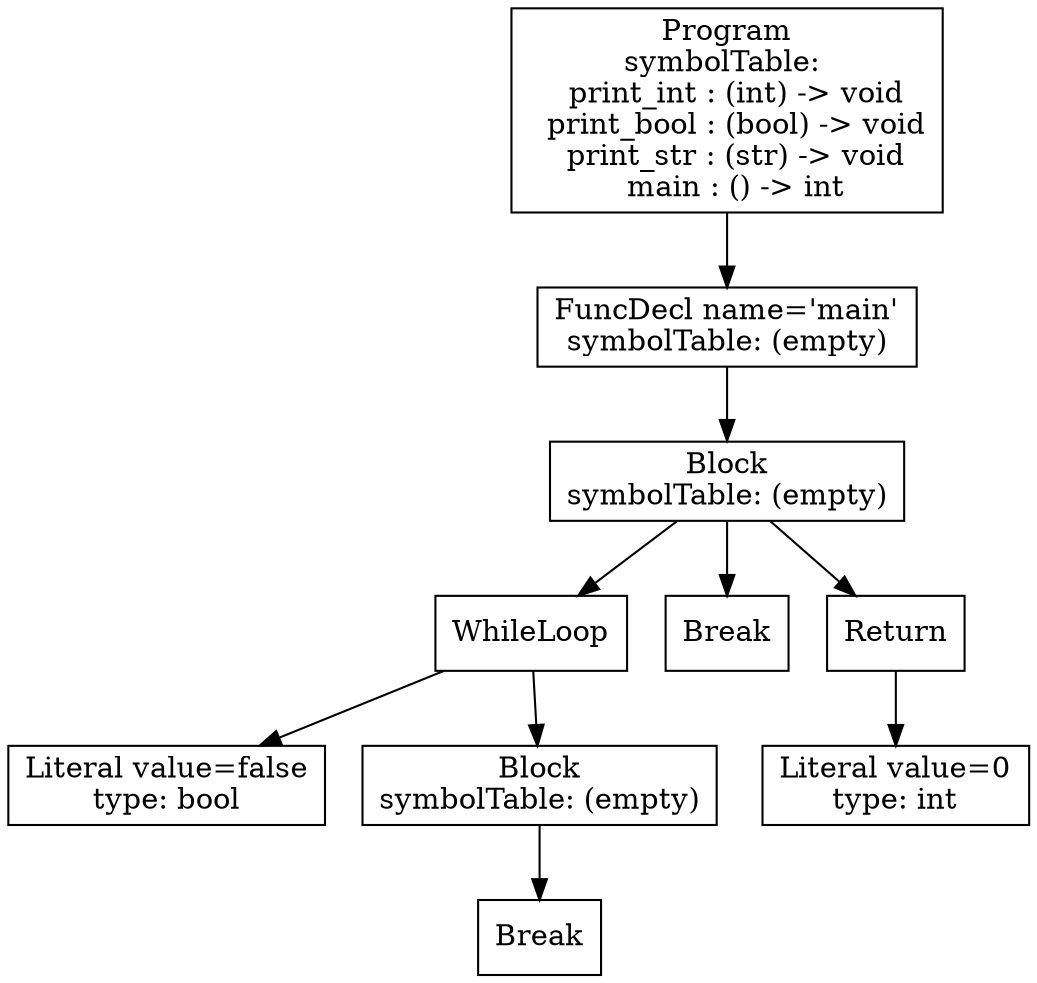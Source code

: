 digraph AST {
4 [shape=box, label="Literal value=false\ntype: bool"];
6 [shape=box, label="Break"];
5 [shape=box, label="Block\nsymbolTable: (empty)"];
5 -> 6;
3 [shape=box, label="WhileLoop"];
3 -> 4;
3 -> 5;
7 [shape=box, label="Break"];
9 [shape=box, label="Literal value=0\ntype: int"];
8 [shape=box, label="Return"];
8 -> 9;
2 [shape=box, label="Block\nsymbolTable: (empty)"];
2 -> 3;
2 -> 7;
2 -> 8;
1 [shape=box, label="FuncDecl name='main'\nsymbolTable: (empty)"];
1 -> 2;
0 [shape=box, label="Program\nsymbolTable: \n  print_int : (int) -> void\n  print_bool : (bool) -> void\n  print_str : (str) -> void\n  main : () -> int"];
0 -> 1;
}
